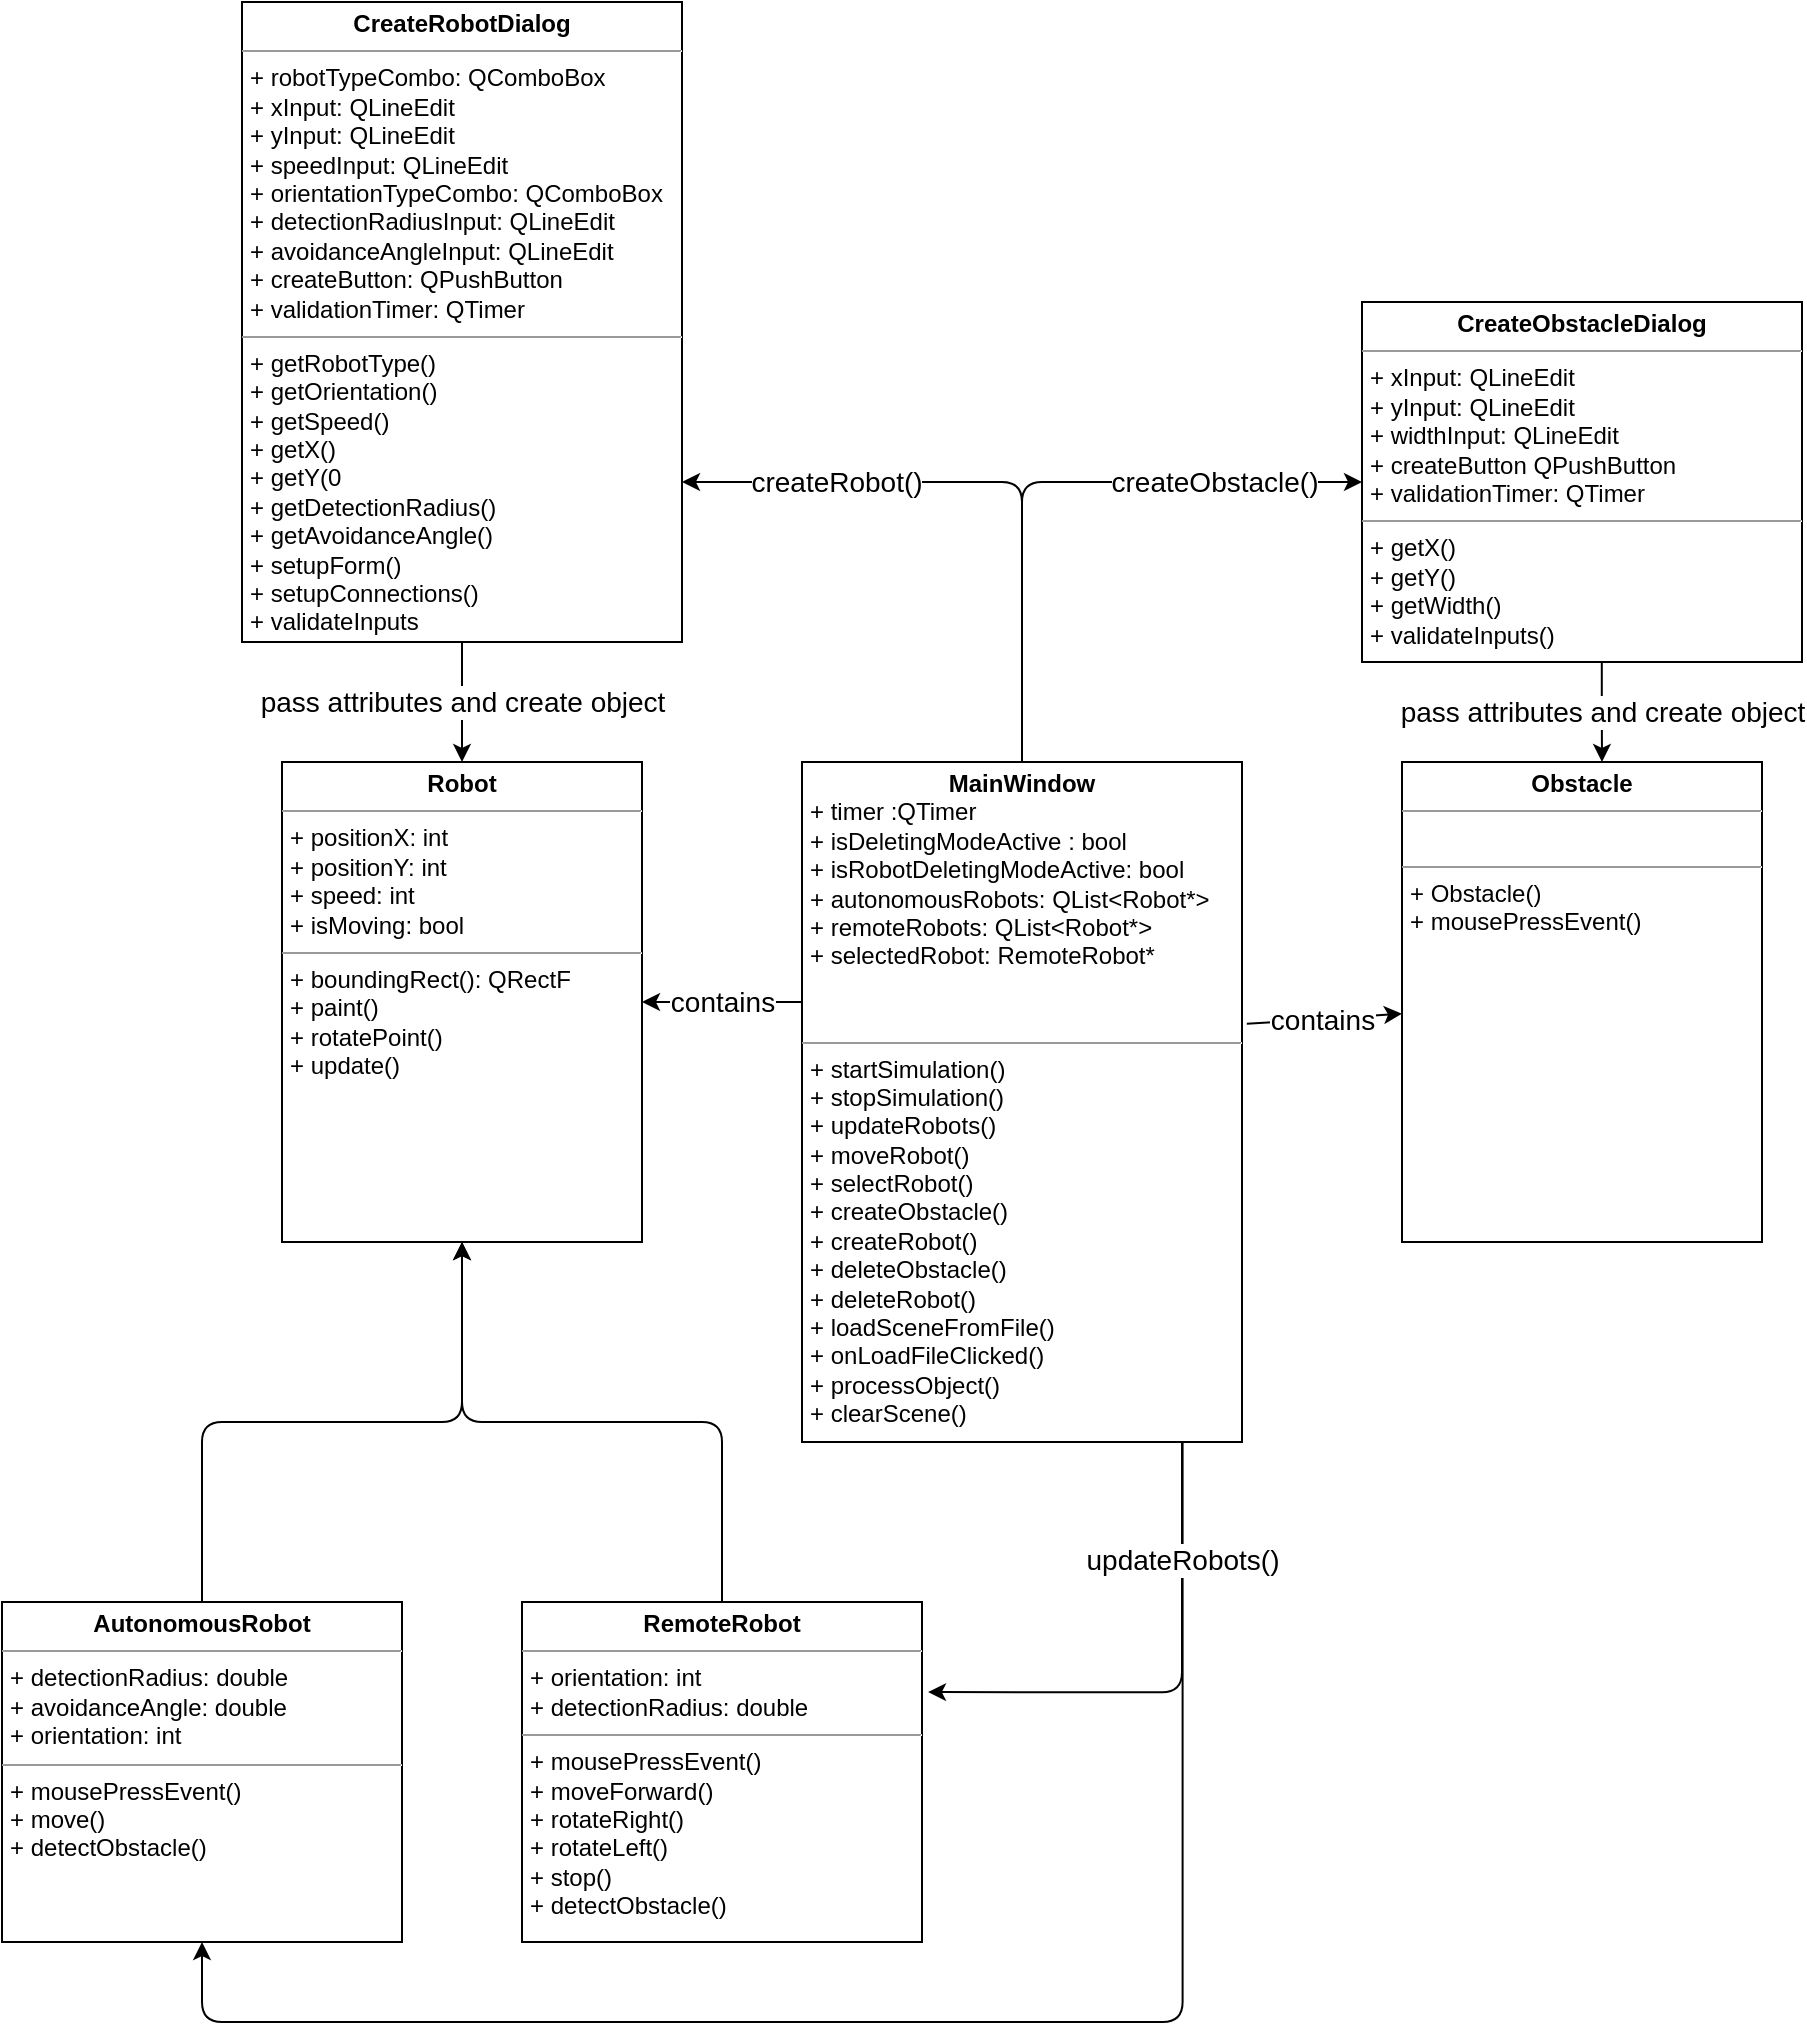 <mxfile>
    <diagram id="CQceq7gHtNNUNuWGfsm6" name="Page-1">
        <mxGraphModel dx="1018" dy="888" grid="1" gridSize="10" guides="1" tooltips="1" connect="1" arrows="1" fold="1" page="1" pageScale="1" pageWidth="2339" pageHeight="3300" math="0" shadow="0">
            <root>
                <mxCell id="0"/>
                <mxCell id="1" parent="0"/>
                <mxCell id="19" style="edgeStyle=orthogonalEdgeStyle;html=1;entryX=0;entryY=0.5;entryDx=0;entryDy=0;exitX=0.5;exitY=0;exitDx=0;exitDy=0;strokeColor=#000000;" parent="1" source="8" target="14" edge="1">
                    <mxGeometry relative="1" as="geometry"/>
                </mxCell>
                <mxCell id="20" value="&lt;font style=&quot;font-size: 14px;&quot;&gt;createObstacle()&lt;/font&gt;" style="edgeLabel;html=1;align=center;verticalAlign=middle;resizable=0;points=[];" parent="19" vertex="1" connectable="0">
                    <mxGeometry x="0.239" relative="1" as="geometry">
                        <mxPoint x="44" as="offset"/>
                    </mxGeometry>
                </mxCell>
                <mxCell id="22" value="createRobot()" style="edgeStyle=orthogonalEdgeStyle;html=1;entryX=1;entryY=0.75;entryDx=0;entryDy=0;fontSize=14;exitX=0.5;exitY=0;exitDx=0;exitDy=0;strokeColor=#000000;" parent="1" source="8" target="13" edge="1">
                    <mxGeometry x="0.508" relative="1" as="geometry">
                        <mxPoint as="offset"/>
                    </mxGeometry>
                </mxCell>
                <mxCell id="24" value="contains" style="edgeStyle=orthogonalEdgeStyle;html=1;fontSize=14;strokeColor=#000000;" parent="1" source="8" target="9" edge="1">
                    <mxGeometry relative="1" as="geometry">
                        <Array as="points">
                            <mxPoint x="620" y="680"/>
                            <mxPoint x="620" y="680"/>
                        </Array>
                    </mxGeometry>
                </mxCell>
                <mxCell id="28" value="" style="edgeStyle=orthogonalEdgeStyle;html=1;entryX=1.015;entryY=0.265;entryDx=0;entryDy=0;fontSize=14;entryPerimeter=0;strokeColor=#000000;" parent="1" source="8" target="11" edge="1">
                    <mxGeometry x="0.507" relative="1" as="geometry">
                        <Array as="points">
                            <mxPoint x="830" y="1025"/>
                        </Array>
                        <mxPoint as="offset"/>
                    </mxGeometry>
                </mxCell>
                <mxCell id="29" value="updateRobots()" style="edgeStyle=orthogonalEdgeStyle;html=1;entryX=0.5;entryY=1;entryDx=0;entryDy=0;fontSize=14;exitX=0.865;exitY=1;exitDx=0;exitDy=0;exitPerimeter=0;strokeColor=#000000;" parent="1" source="8" target="10" edge="1">
                    <mxGeometry x="-0.857" relative="1" as="geometry">
                        <Array as="points">
                            <mxPoint x="830" y="1190"/>
                            <mxPoint x="340" y="1190"/>
                        </Array>
                        <mxPoint as="offset"/>
                    </mxGeometry>
                </mxCell>
                <mxCell id="30" value="&lt;font style=&quot;font-size: 14px;&quot;&gt;contains&lt;/font&gt;" style="edgeStyle=none;html=1;exitX=1.011;exitY=0.385;exitDx=0;exitDy=0;exitPerimeter=0;strokeColor=#000000;" parent="1" source="8" target="12" edge="1">
                    <mxGeometry x="-0.032" y="-1" relative="1" as="geometry">
                        <mxPoint as="offset"/>
                    </mxGeometry>
                </mxCell>
                <mxCell id="8" value="&lt;p style=&quot;margin:0px;margin-top:4px;text-align:center;&quot;&gt;&lt;b&gt;MainWindow&lt;/b&gt;&lt;/p&gt;&lt;p style=&quot;margin:0px;margin-left:4px;&quot;&gt;+ timer :QTimer&lt;/p&gt;&lt;p style=&quot;margin:0px;margin-left:4px;&quot;&gt;+ isDeletingModeActive : bool&lt;/p&gt;&lt;p style=&quot;margin:0px;margin-left:4px;&quot;&gt;+ isRobotDeletingModeActive: bool&lt;/p&gt;&lt;p style=&quot;margin:0px;margin-left:4px;&quot;&gt;+ autonomousRobots: QList&amp;lt;Robot*&amp;gt;&lt;/p&gt;&lt;p style=&quot;margin:0px;margin-left:4px;&quot;&gt;+ remoteRobots: QList&amp;lt;Robot*&amp;gt;&lt;/p&gt;&lt;p style=&quot;margin:0px;margin-left:4px;&quot;&gt;+ selectedRobot: RemoteRobot*&lt;/p&gt;&lt;p style=&quot;margin:0px;margin-left:4px;&quot;&gt;&lt;br&gt;&lt;/p&gt;&lt;p style=&quot;margin:0px;margin-left:4px;&quot;&gt;&lt;br&gt;&lt;/p&gt;&lt;hr size=&quot;1&quot;&gt;&lt;p style=&quot;margin:0px;margin-left:4px;&quot;&gt;+ startSimulation()&lt;/p&gt;&lt;p style=&quot;margin:0px;margin-left:4px;&quot;&gt;+ stopSimulation()&lt;/p&gt;&lt;p style=&quot;margin:0px;margin-left:4px;&quot;&gt;+ updateRobots()&lt;/p&gt;&lt;p style=&quot;margin:0px;margin-left:4px;&quot;&gt;+ moveRobot()&lt;/p&gt;&lt;p style=&quot;margin:0px;margin-left:4px;&quot;&gt;+ selectRobot()&lt;/p&gt;&lt;p style=&quot;margin:0px;margin-left:4px;&quot;&gt;+ createObstacle()&lt;/p&gt;&lt;p style=&quot;margin:0px;margin-left:4px;&quot;&gt;+ createRobot()&lt;/p&gt;&lt;p style=&quot;margin:0px;margin-left:4px;&quot;&gt;+ deleteObstacle()&lt;/p&gt;&lt;p style=&quot;margin:0px;margin-left:4px;&quot;&gt;+ deleteRobot()&lt;/p&gt;&lt;p style=&quot;margin:0px;margin-left:4px;&quot;&gt;+ loadSceneFromFile()&lt;/p&gt;&lt;p style=&quot;margin:0px;margin-left:4px;&quot;&gt;+ onLoadFileClicked()&lt;/p&gt;&lt;p style=&quot;margin:0px;margin-left:4px;&quot;&gt;+ processObject()&lt;/p&gt;&lt;p style=&quot;margin:0px;margin-left:4px;&quot;&gt;+ clearScene()&lt;/p&gt;" style="verticalAlign=top;align=left;overflow=fill;fontSize=12;fontFamily=Helvetica;html=1;" parent="1" vertex="1">
                    <mxGeometry x="640" y="560" width="220" height="340" as="geometry"/>
                </mxCell>
                <mxCell id="9" value="&lt;p style=&quot;margin:0px;margin-top:4px;text-align:center;&quot;&gt;&lt;b&gt;Robot&lt;/b&gt;&lt;/p&gt;&lt;hr size=&quot;1&quot;&gt;&lt;p style=&quot;margin:0px;margin-left:4px;&quot;&gt;+ positionX: int&lt;/p&gt;&lt;p style=&quot;margin:0px;margin-left:4px;&quot;&gt;+ positionY: int&lt;/p&gt;&lt;p style=&quot;margin:0px;margin-left:4px;&quot;&gt;+ speed: int&lt;/p&gt;&lt;p style=&quot;margin:0px;margin-left:4px;&quot;&gt;+ isMoving: bool&lt;/p&gt;&lt;hr size=&quot;1&quot;&gt;&lt;p style=&quot;margin:0px;margin-left:4px;&quot;&gt;+ boundingRect(): QRectF&lt;br&gt;&lt;/p&gt;&lt;p style=&quot;margin:0px;margin-left:4px;&quot;&gt;+ paint()&lt;/p&gt;&lt;p style=&quot;margin:0px;margin-left:4px;&quot;&gt;+ rotatePoint()&lt;/p&gt;&lt;p style=&quot;margin:0px;margin-left:4px;&quot;&gt;+ update()&lt;/p&gt;" style="verticalAlign=top;align=left;overflow=fill;fontSize=12;fontFamily=Helvetica;html=1;" parent="1" vertex="1">
                    <mxGeometry x="380" y="560" width="180" height="240" as="geometry"/>
                </mxCell>
                <mxCell id="15" style="edgeStyle=orthogonalEdgeStyle;html=1;entryX=0.5;entryY=1;entryDx=0;entryDy=0;strokeColor=#000000;" parent="1" source="10" target="9" edge="1">
                    <mxGeometry relative="1" as="geometry"/>
                </mxCell>
                <mxCell id="10" value="&lt;p style=&quot;margin:0px;margin-top:4px;text-align:center;&quot;&gt;&lt;b&gt;AutonomousRobot&lt;/b&gt;&lt;/p&gt;&lt;hr size=&quot;1&quot;&gt;&lt;p style=&quot;margin:0px;margin-left:4px;&quot;&gt;+ detectionRadius: double&lt;/p&gt;&lt;p style=&quot;margin:0px;margin-left:4px;&quot;&gt;+ avoidanceAngle: double&lt;/p&gt;&lt;p style=&quot;margin:0px;margin-left:4px;&quot;&gt;+ orientation: int&lt;/p&gt;&lt;hr size=&quot;1&quot;&gt;&lt;p style=&quot;margin:0px;margin-left:4px;&quot;&gt;+ mousePressEvent()&lt;br&gt;&lt;/p&gt;&lt;p style=&quot;margin:0px;margin-left:4px;&quot;&gt;+ move()&lt;/p&gt;&lt;p style=&quot;margin:0px;margin-left:4px;&quot;&gt;+ detectObstacle()&lt;/p&gt;" style="verticalAlign=top;align=left;overflow=fill;fontSize=12;fontFamily=Helvetica;html=1;" parent="1" vertex="1">
                    <mxGeometry x="240" y="980" width="200" height="170" as="geometry"/>
                </mxCell>
                <mxCell id="16" style="edgeStyle=orthogonalEdgeStyle;html=1;exitX=0.5;exitY=0;exitDx=0;exitDy=0;entryX=0.5;entryY=1;entryDx=0;entryDy=0;strokeColor=#000000;" parent="1" source="11" target="9" edge="1">
                    <mxGeometry relative="1" as="geometry">
                        <mxPoint x="470" y="580" as="targetPoint"/>
                    </mxGeometry>
                </mxCell>
                <mxCell id="11" value="&lt;p style=&quot;margin:0px;margin-top:4px;text-align:center;&quot;&gt;&lt;b&gt;RemoteRobot&lt;/b&gt;&lt;/p&gt;&lt;hr size=&quot;1&quot;&gt;&lt;p style=&quot;margin:0px;margin-left:4px;&quot;&gt;+ orientation: int&lt;br&gt;&lt;/p&gt;&lt;p style=&quot;margin:0px;margin-left:4px;&quot;&gt;+ detectionRadius: double&lt;/p&gt;&lt;hr size=&quot;1&quot;&gt;&lt;p style=&quot;margin:0px;margin-left:4px;&quot;&gt;+ mousePressEvent()&lt;br&gt;&lt;/p&gt;&lt;p style=&quot;margin:0px;margin-left:4px;&quot;&gt;+ moveForward()&lt;/p&gt;&lt;p style=&quot;margin:0px;margin-left:4px;&quot;&gt;+ rotateRight()&lt;/p&gt;&lt;p style=&quot;margin:0px;margin-left:4px;&quot;&gt;+ rotateLeft()&lt;/p&gt;&lt;p style=&quot;margin:0px;margin-left:4px;&quot;&gt;+ stop()&lt;/p&gt;&lt;p style=&quot;margin:0px;margin-left:4px;&quot;&gt;+ detectObstacle()&lt;/p&gt;" style="verticalAlign=top;align=left;overflow=fill;fontSize=12;fontFamily=Helvetica;html=1;" parent="1" vertex="1">
                    <mxGeometry x="500" y="980" width="200" height="170" as="geometry"/>
                </mxCell>
                <mxCell id="12" value="&lt;p style=&quot;margin:0px;margin-top:4px;text-align:center;&quot;&gt;&lt;b&gt;Obstacle&lt;/b&gt;&lt;/p&gt;&lt;hr size=&quot;1&quot;&gt;&lt;p style=&quot;margin:0px;margin-left:4px;&quot;&gt;&lt;br&gt;&lt;/p&gt;&lt;hr size=&quot;1&quot;&gt;&lt;p style=&quot;margin:0px;margin-left:4px;&quot;&gt;+ Obstacle()&lt;/p&gt;&lt;p style=&quot;margin:0px;margin-left:4px;&quot;&gt;+ mousePressEvent()&lt;/p&gt;" style="verticalAlign=top;align=left;overflow=fill;fontSize=12;fontFamily=Helvetica;html=1;" parent="1" vertex="1">
                    <mxGeometry x="940" y="560" width="180" height="240" as="geometry"/>
                </mxCell>
                <mxCell id="13" value="&lt;p style=&quot;margin:0px;margin-top:4px;text-align:center;&quot;&gt;&lt;b&gt;CreateRobotDialog&lt;/b&gt;&lt;/p&gt;&lt;hr size=&quot;1&quot;&gt;&lt;p style=&quot;margin:0px;margin-left:4px;&quot;&gt;+ robotTypeCombo: QComboBox&lt;br&gt;&lt;/p&gt;&lt;p style=&quot;margin:0px;margin-left:4px;&quot;&gt;+ xInput: QLineEdit&lt;/p&gt;&lt;p style=&quot;margin:0px;margin-left:4px;&quot;&gt;+ yInput: QLineEdit&lt;/p&gt;&lt;p style=&quot;margin:0px;margin-left:4px;&quot;&gt;+ speedInput: QLineEdit&lt;/p&gt;&lt;p style=&quot;margin:0px;margin-left:4px;&quot;&gt;+ orientationTypeCombo: QComboBox&lt;/p&gt;&lt;p style=&quot;margin:0px;margin-left:4px;&quot;&gt;+ detectionRadiusInput: QLineEdit&lt;/p&gt;&lt;p style=&quot;margin:0px;margin-left:4px;&quot;&gt;+ avoidanceAngleInput: QLineEdit&lt;/p&gt;&lt;p style=&quot;margin:0px;margin-left:4px;&quot;&gt;+ createButton: QPushButton&lt;/p&gt;&lt;p style=&quot;margin:0px;margin-left:4px;&quot;&gt;+ validationTimer: QTimer&lt;/p&gt;&lt;hr size=&quot;1&quot;&gt;&lt;p style=&quot;margin:0px;margin-left:4px;&quot;&gt;+ getRobotType()&lt;/p&gt;&lt;p style=&quot;margin:0px;margin-left:4px;&quot;&gt;+ getOrientation()&lt;/p&gt;&lt;p style=&quot;margin:0px;margin-left:4px;&quot;&gt;+ getSpeed()&lt;/p&gt;&lt;p style=&quot;margin:0px;margin-left:4px;&quot;&gt;+ getX()&lt;/p&gt;&lt;p style=&quot;margin:0px;margin-left:4px;&quot;&gt;+ getY(0&lt;/p&gt;&lt;p style=&quot;margin:0px;margin-left:4px;&quot;&gt;+ getDetectionRadius()&lt;/p&gt;&lt;p style=&quot;margin:0px;margin-left:4px;&quot;&gt;+ getAvoidanceAngle()&lt;/p&gt;&lt;p style=&quot;margin:0px;margin-left:4px;&quot;&gt;+ setupForm()&lt;/p&gt;&lt;p style=&quot;margin:0px;margin-left:4px;&quot;&gt;+ setupConnections()&lt;/p&gt;&lt;p style=&quot;margin:0px;margin-left:4px;&quot;&gt;+ validateInputs&lt;/p&gt;" style="verticalAlign=top;align=left;overflow=fill;fontSize=12;fontFamily=Helvetica;html=1;" parent="1" vertex="1">
                    <mxGeometry x="360" y="180" width="220" height="320" as="geometry"/>
                </mxCell>
                <mxCell id="21" value="pass attributes and create object" style="edgeStyle=orthogonalEdgeStyle;html=1;fontSize=14;entryX=0.5;entryY=0;entryDx=0;entryDy=0;exitX=0.5;exitY=1;exitDx=0;exitDy=0;" parent="1" source="13" target="9" edge="1">
                    <mxGeometry relative="1" as="geometry">
                        <Array as="points">
                            <mxPoint x="470" y="510"/>
                            <mxPoint x="470" y="510"/>
                        </Array>
                        <mxPoint as="offset"/>
                        <mxPoint x="770" y="290" as="sourcePoint"/>
                    </mxGeometry>
                </mxCell>
                <mxCell id="14" value="&lt;p style=&quot;margin:0px;margin-top:4px;text-align:center;&quot;&gt;&lt;b&gt;CreateObstacleDialog&lt;/b&gt;&lt;/p&gt;&lt;hr size=&quot;1&quot;&gt;&lt;p style=&quot;margin:0px;margin-left:4px;&quot;&gt;+ xInput: QLineEdit&lt;br&gt;&lt;/p&gt;&lt;p style=&quot;margin:0px;margin-left:4px;&quot;&gt;+ yInput: QLineEdit&lt;/p&gt;&lt;p style=&quot;margin:0px;margin-left:4px;&quot;&gt;+ widthInput: QLineEdit&lt;/p&gt;&lt;p style=&quot;margin:0px;margin-left:4px;&quot;&gt;+ createButton QPushButton&lt;/p&gt;&lt;p style=&quot;margin:0px;margin-left:4px;&quot;&gt;+ validationTimer: QTimer&lt;/p&gt;&lt;hr size=&quot;1&quot;&gt;&lt;p style=&quot;margin:0px;margin-left:4px;&quot;&gt;+ getX()&lt;/p&gt;&lt;p style=&quot;margin:0px;margin-left:4px;&quot;&gt;+ getY()&lt;/p&gt;&lt;p style=&quot;margin:0px;margin-left:4px;&quot;&gt;+ getWidth()&lt;/p&gt;&lt;p style=&quot;margin:0px;margin-left:4px;&quot;&gt;+ validateInputs()&lt;/p&gt;" style="verticalAlign=top;align=left;overflow=fill;fontSize=12;fontFamily=Helvetica;html=1;" parent="1" vertex="1">
                    <mxGeometry x="920" y="330" width="220" height="180" as="geometry"/>
                </mxCell>
                <mxCell id="33" value="pass attributes and create object" style="edgeStyle=orthogonalEdgeStyle;html=1;fontSize=14;exitX=0.545;exitY=1.002;exitDx=0;exitDy=0;exitPerimeter=0;" edge="1" parent="1" source="14">
                    <mxGeometry x="0.007" relative="1" as="geometry">
                        <Array as="points"/>
                        <mxPoint as="offset"/>
                        <mxPoint x="1040" y="520" as="sourcePoint"/>
                        <mxPoint x="1040" y="560" as="targetPoint"/>
                    </mxGeometry>
                </mxCell>
            </root>
        </mxGraphModel>
    </diagram>
</mxfile>